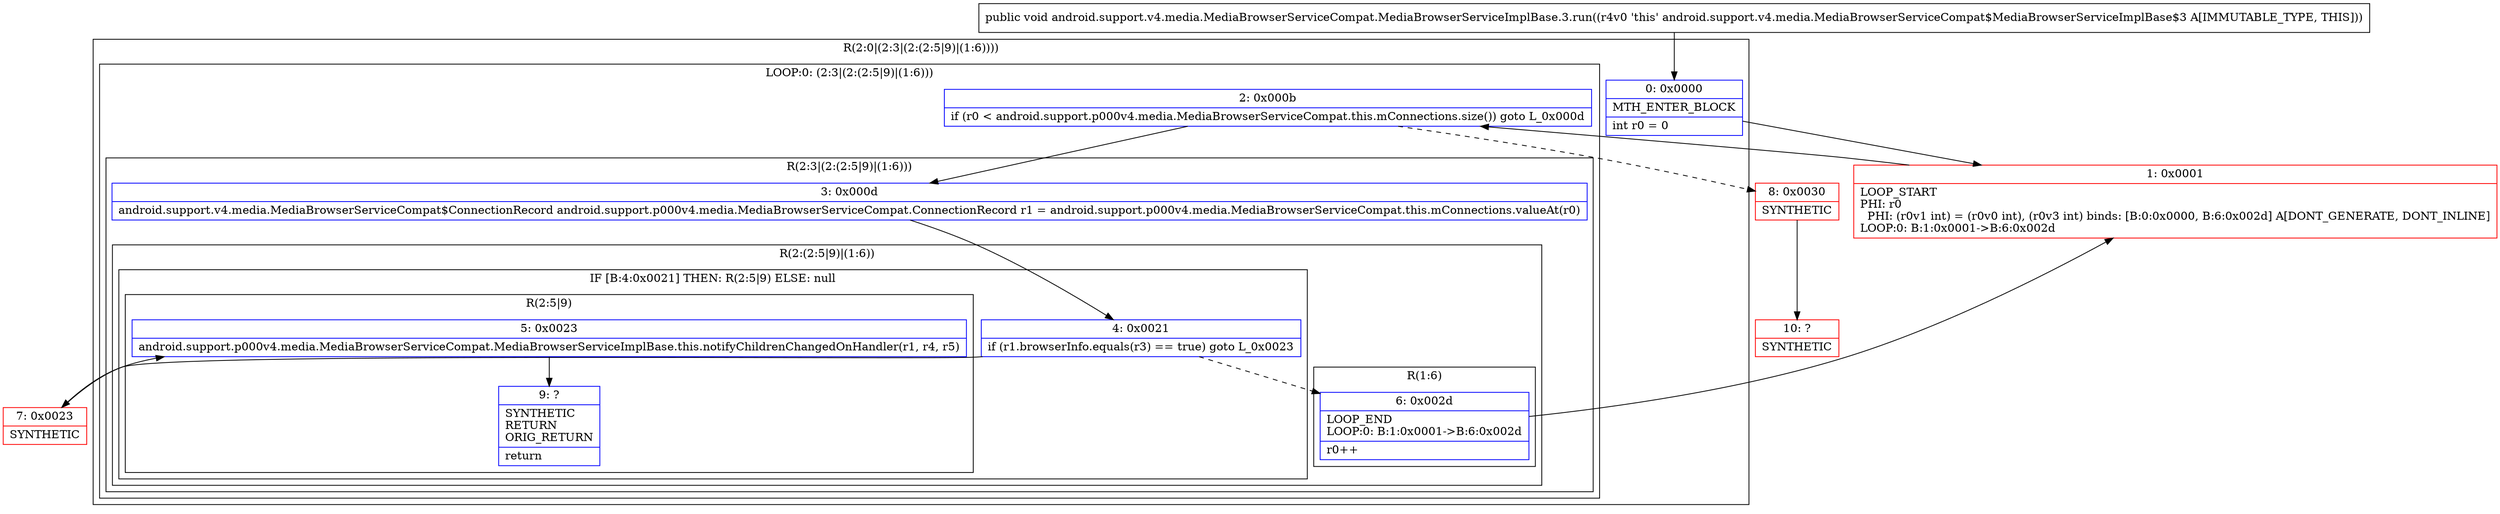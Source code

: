 digraph "CFG forandroid.support.v4.media.MediaBrowserServiceCompat.MediaBrowserServiceImplBase.3.run()V" {
subgraph cluster_Region_1989906276 {
label = "R(2:0|(2:3|(2:(2:5|9)|(1:6))))";
node [shape=record,color=blue];
Node_0 [shape=record,label="{0\:\ 0x0000|MTH_ENTER_BLOCK\l|int r0 = 0\l}"];
subgraph cluster_LoopRegion_2049069347 {
label = "LOOP:0: (2:3|(2:(2:5|9)|(1:6)))";
node [shape=record,color=blue];
Node_2 [shape=record,label="{2\:\ 0x000b|if (r0 \< android.support.p000v4.media.MediaBrowserServiceCompat.this.mConnections.size()) goto L_0x000d\l}"];
subgraph cluster_Region_1996279383 {
label = "R(2:3|(2:(2:5|9)|(1:6)))";
node [shape=record,color=blue];
Node_3 [shape=record,label="{3\:\ 0x000d|android.support.v4.media.MediaBrowserServiceCompat$ConnectionRecord android.support.p000v4.media.MediaBrowserServiceCompat.ConnectionRecord r1 = android.support.p000v4.media.MediaBrowserServiceCompat.this.mConnections.valueAt(r0)\l}"];
subgraph cluster_Region_2085734143 {
label = "R(2:(2:5|9)|(1:6))";
node [shape=record,color=blue];
subgraph cluster_IfRegion_1555468099 {
label = "IF [B:4:0x0021] THEN: R(2:5|9) ELSE: null";
node [shape=record,color=blue];
Node_4 [shape=record,label="{4\:\ 0x0021|if (r1.browserInfo.equals(r3) == true) goto L_0x0023\l}"];
subgraph cluster_Region_888501951 {
label = "R(2:5|9)";
node [shape=record,color=blue];
Node_5 [shape=record,label="{5\:\ 0x0023|android.support.p000v4.media.MediaBrowserServiceCompat.MediaBrowserServiceImplBase.this.notifyChildrenChangedOnHandler(r1, r4, r5)\l}"];
Node_9 [shape=record,label="{9\:\ ?|SYNTHETIC\lRETURN\lORIG_RETURN\l|return\l}"];
}
}
subgraph cluster_Region_190789675 {
label = "R(1:6)";
node [shape=record,color=blue];
Node_6 [shape=record,label="{6\:\ 0x002d|LOOP_END\lLOOP:0: B:1:0x0001\-\>B:6:0x002d\l|r0++\l}"];
}
}
}
}
}
Node_1 [shape=record,color=red,label="{1\:\ 0x0001|LOOP_START\lPHI: r0 \l  PHI: (r0v1 int) = (r0v0 int), (r0v3 int) binds: [B:0:0x0000, B:6:0x002d] A[DONT_GENERATE, DONT_INLINE]\lLOOP:0: B:1:0x0001\-\>B:6:0x002d\l}"];
Node_7 [shape=record,color=red,label="{7\:\ 0x0023|SYNTHETIC\l}"];
Node_8 [shape=record,color=red,label="{8\:\ 0x0030|SYNTHETIC\l}"];
Node_10 [shape=record,color=red,label="{10\:\ ?|SYNTHETIC\l}"];
MethodNode[shape=record,label="{public void android.support.v4.media.MediaBrowserServiceCompat.MediaBrowserServiceImplBase.3.run((r4v0 'this' android.support.v4.media.MediaBrowserServiceCompat$MediaBrowserServiceImplBase$3 A[IMMUTABLE_TYPE, THIS])) }"];
MethodNode -> Node_0;
Node_0 -> Node_1;
Node_2 -> Node_3;
Node_2 -> Node_8[style=dashed];
Node_3 -> Node_4;
Node_4 -> Node_6[style=dashed];
Node_4 -> Node_7;
Node_5 -> Node_9;
Node_6 -> Node_1;
Node_1 -> Node_2;
Node_7 -> Node_5;
Node_8 -> Node_10;
}

